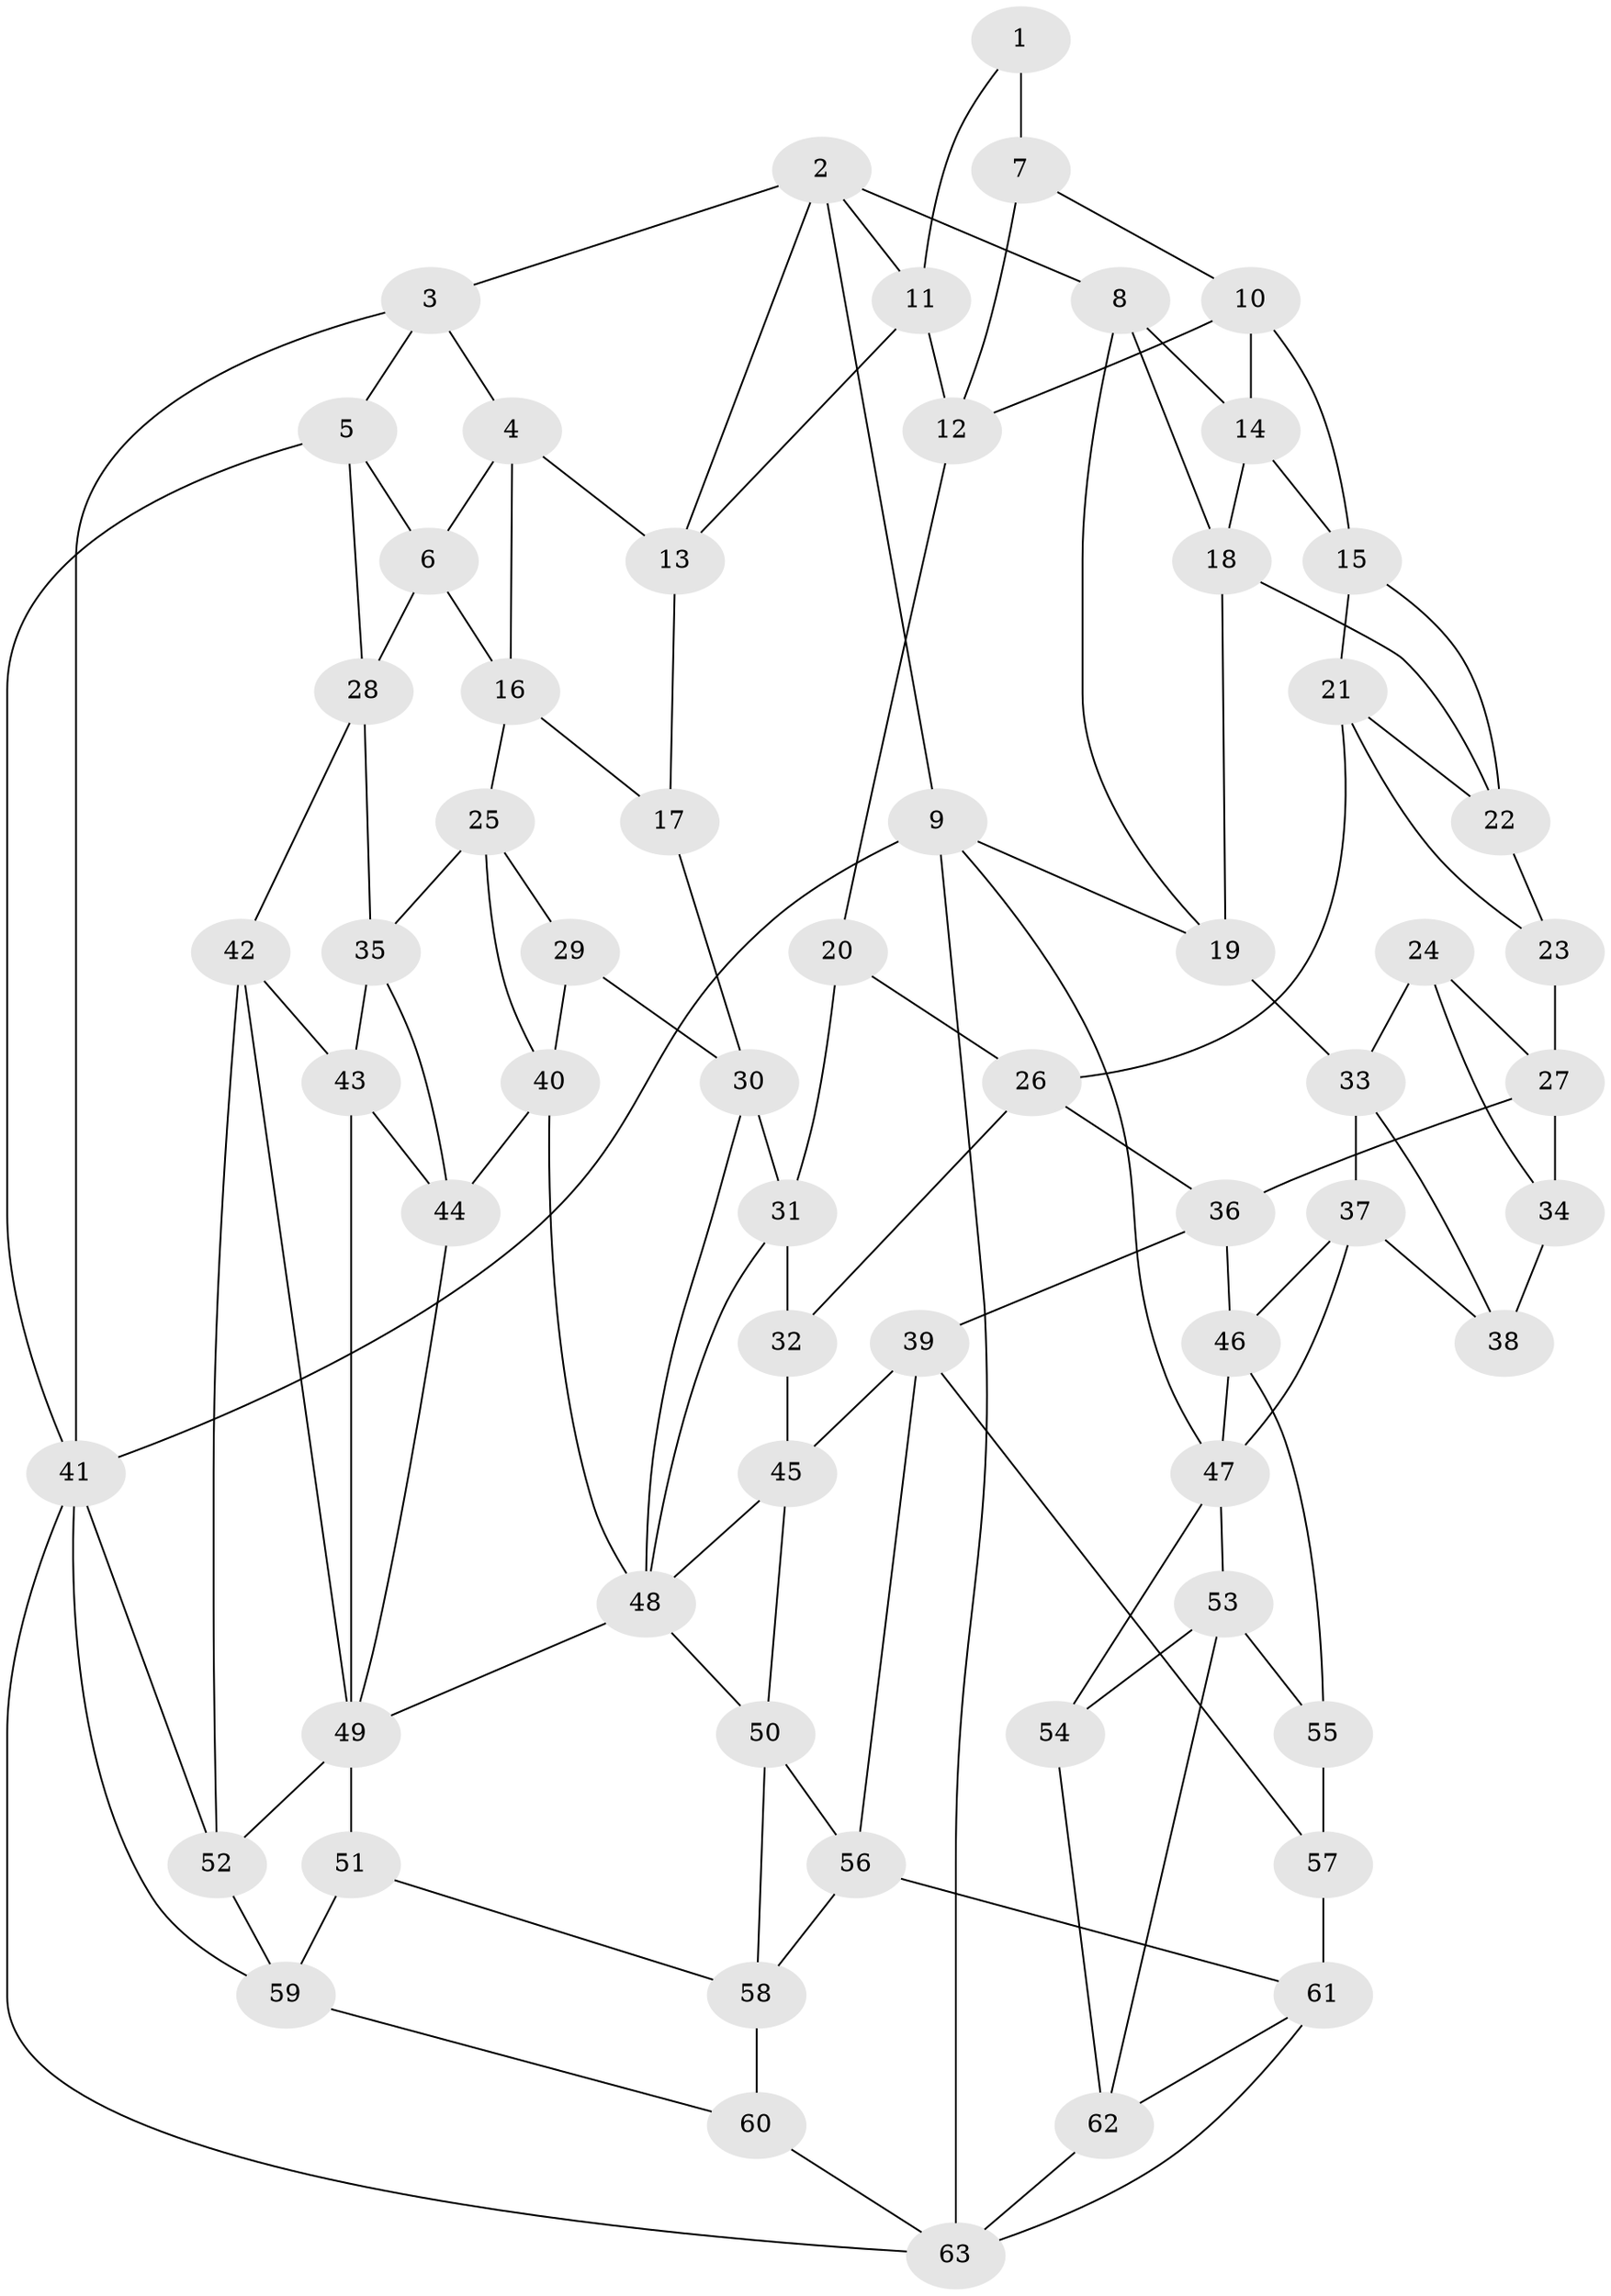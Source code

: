 // original degree distribution, {3: 0.015873015873015872, 4: 0.21428571428571427, 5: 0.5714285714285714, 6: 0.1984126984126984}
// Generated by graph-tools (version 1.1) at 2025/27/03/09/25 03:27:11]
// undirected, 63 vertices, 123 edges
graph export_dot {
graph [start="1"]
  node [color=gray90,style=filled];
  1;
  2;
  3;
  4;
  5;
  6;
  7;
  8;
  9;
  10;
  11;
  12;
  13;
  14;
  15;
  16;
  17;
  18;
  19;
  20;
  21;
  22;
  23;
  24;
  25;
  26;
  27;
  28;
  29;
  30;
  31;
  32;
  33;
  34;
  35;
  36;
  37;
  38;
  39;
  40;
  41;
  42;
  43;
  44;
  45;
  46;
  47;
  48;
  49;
  50;
  51;
  52;
  53;
  54;
  55;
  56;
  57;
  58;
  59;
  60;
  61;
  62;
  63;
  1 -- 7 [weight=2.0];
  1 -- 11 [weight=1.0];
  2 -- 3 [weight=1.0];
  2 -- 8 [weight=1.0];
  2 -- 9 [weight=1.0];
  2 -- 11 [weight=1.0];
  2 -- 13 [weight=1.0];
  3 -- 4 [weight=1.0];
  3 -- 5 [weight=1.0];
  3 -- 41 [weight=1.0];
  4 -- 6 [weight=1.0];
  4 -- 13 [weight=1.0];
  4 -- 16 [weight=1.0];
  5 -- 6 [weight=1.0];
  5 -- 28 [weight=1.0];
  5 -- 41 [weight=1.0];
  6 -- 16 [weight=1.0];
  6 -- 28 [weight=1.0];
  7 -- 10 [weight=1.0];
  7 -- 12 [weight=1.0];
  8 -- 14 [weight=1.0];
  8 -- 18 [weight=1.0];
  8 -- 19 [weight=1.0];
  9 -- 19 [weight=1.0];
  9 -- 41 [weight=1.0];
  9 -- 47 [weight=1.0];
  9 -- 63 [weight=1.0];
  10 -- 12 [weight=1.0];
  10 -- 14 [weight=1.0];
  10 -- 15 [weight=1.0];
  11 -- 12 [weight=1.0];
  11 -- 13 [weight=1.0];
  12 -- 20 [weight=1.0];
  13 -- 17 [weight=1.0];
  14 -- 15 [weight=1.0];
  14 -- 18 [weight=1.0];
  15 -- 21 [weight=1.0];
  15 -- 22 [weight=1.0];
  16 -- 17 [weight=1.0];
  16 -- 25 [weight=1.0];
  17 -- 30 [weight=1.0];
  18 -- 19 [weight=1.0];
  18 -- 22 [weight=1.0];
  19 -- 33 [weight=1.0];
  20 -- 26 [weight=1.0];
  20 -- 31 [weight=1.0];
  21 -- 22 [weight=1.0];
  21 -- 23 [weight=1.0];
  21 -- 26 [weight=1.0];
  22 -- 23 [weight=1.0];
  23 -- 27 [weight=1.0];
  24 -- 27 [weight=1.0];
  24 -- 33 [weight=1.0];
  24 -- 34 [weight=1.0];
  25 -- 29 [weight=1.0];
  25 -- 35 [weight=1.0];
  25 -- 40 [weight=1.0];
  26 -- 32 [weight=1.0];
  26 -- 36 [weight=1.0];
  27 -- 34 [weight=1.0];
  27 -- 36 [weight=1.0];
  28 -- 35 [weight=1.0];
  28 -- 42 [weight=1.0];
  29 -- 30 [weight=1.0];
  29 -- 40 [weight=1.0];
  30 -- 31 [weight=1.0];
  30 -- 48 [weight=1.0];
  31 -- 32 [weight=1.0];
  31 -- 48 [weight=1.0];
  32 -- 45 [weight=1.0];
  33 -- 37 [weight=1.0];
  33 -- 38 [weight=1.0];
  34 -- 38 [weight=2.0];
  35 -- 43 [weight=1.0];
  35 -- 44 [weight=1.0];
  36 -- 39 [weight=1.0];
  36 -- 46 [weight=1.0];
  37 -- 38 [weight=1.0];
  37 -- 46 [weight=1.0];
  37 -- 47 [weight=1.0];
  39 -- 45 [weight=1.0];
  39 -- 56 [weight=1.0];
  39 -- 57 [weight=1.0];
  40 -- 44 [weight=1.0];
  40 -- 48 [weight=1.0];
  41 -- 52 [weight=1.0];
  41 -- 59 [weight=1.0];
  41 -- 63 [weight=1.0];
  42 -- 43 [weight=1.0];
  42 -- 49 [weight=1.0];
  42 -- 52 [weight=1.0];
  43 -- 44 [weight=1.0];
  43 -- 49 [weight=1.0];
  44 -- 49 [weight=1.0];
  45 -- 48 [weight=1.0];
  45 -- 50 [weight=1.0];
  46 -- 47 [weight=1.0];
  46 -- 55 [weight=1.0];
  47 -- 53 [weight=1.0];
  47 -- 54 [weight=2.0];
  48 -- 49 [weight=1.0];
  48 -- 50 [weight=1.0];
  49 -- 51 [weight=1.0];
  49 -- 52 [weight=1.0];
  50 -- 56 [weight=1.0];
  50 -- 58 [weight=1.0];
  51 -- 58 [weight=1.0];
  51 -- 59 [weight=1.0];
  52 -- 59 [weight=1.0];
  53 -- 54 [weight=1.0];
  53 -- 55 [weight=1.0];
  53 -- 62 [weight=1.0];
  54 -- 62 [weight=1.0];
  55 -- 57 [weight=2.0];
  56 -- 58 [weight=1.0];
  56 -- 61 [weight=1.0];
  57 -- 61 [weight=1.0];
  58 -- 60 [weight=1.0];
  59 -- 60 [weight=1.0];
  60 -- 63 [weight=1.0];
  61 -- 62 [weight=1.0];
  61 -- 63 [weight=1.0];
  62 -- 63 [weight=1.0];
}
